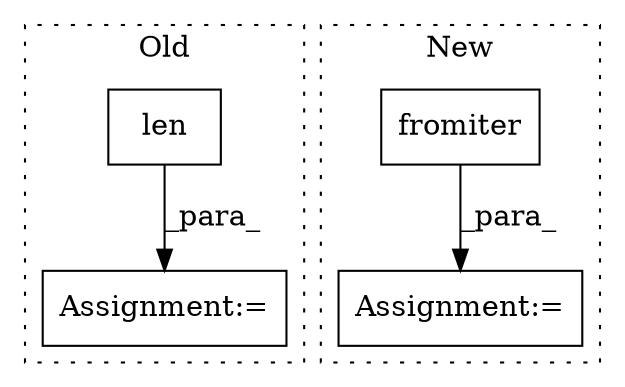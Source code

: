 digraph G {
subgraph cluster0 {
1 [label="len" a="32" s="395,405" l="4,1" shape="box"];
4 [label="Assignment:=" a="7" s="369" l="1" shape="box"];
label = "Old";
style="dotted";
}
subgraph cluster1 {
2 [label="fromiter" a="32" s="209,345" l="18,1" shape="box"];
3 [label="Assignment:=" a="7" s="202" l="1" shape="box"];
label = "New";
style="dotted";
}
1 -> 4 [label="_para_"];
2 -> 3 [label="_para_"];
}